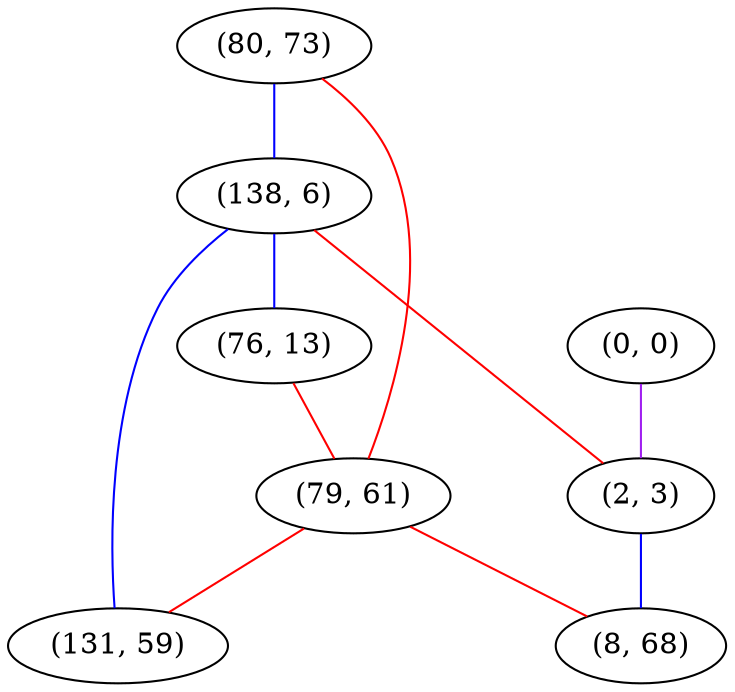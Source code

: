 graph "" {
"(0, 0)";
"(80, 73)";
"(138, 6)";
"(76, 13)";
"(79, 61)";
"(2, 3)";
"(131, 59)";
"(8, 68)";
"(0, 0)" -- "(2, 3)"  [color=purple, key=0, weight=4];
"(80, 73)" -- "(138, 6)"  [color=blue, key=0, weight=3];
"(80, 73)" -- "(79, 61)"  [color=red, key=0, weight=1];
"(138, 6)" -- "(76, 13)"  [color=blue, key=0, weight=3];
"(138, 6)" -- "(2, 3)"  [color=red, key=0, weight=1];
"(138, 6)" -- "(131, 59)"  [color=blue, key=0, weight=3];
"(76, 13)" -- "(79, 61)"  [color=red, key=0, weight=1];
"(79, 61)" -- "(131, 59)"  [color=red, key=0, weight=1];
"(79, 61)" -- "(8, 68)"  [color=red, key=0, weight=1];
"(2, 3)" -- "(8, 68)"  [color=blue, key=0, weight=3];
}
